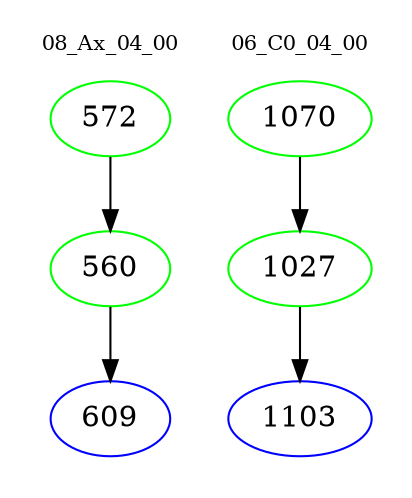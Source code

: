 digraph{
subgraph cluster_0 {
color = white
label = "08_Ax_04_00";
fontsize=10;
T0_572 [label="572", color="green"]
T0_572 -> T0_560 [color="black"]
T0_560 [label="560", color="green"]
T0_560 -> T0_609 [color="black"]
T0_609 [label="609", color="blue"]
}
subgraph cluster_1 {
color = white
label = "06_C0_04_00";
fontsize=10;
T1_1070 [label="1070", color="green"]
T1_1070 -> T1_1027 [color="black"]
T1_1027 [label="1027", color="green"]
T1_1027 -> T1_1103 [color="black"]
T1_1103 [label="1103", color="blue"]
}
}
